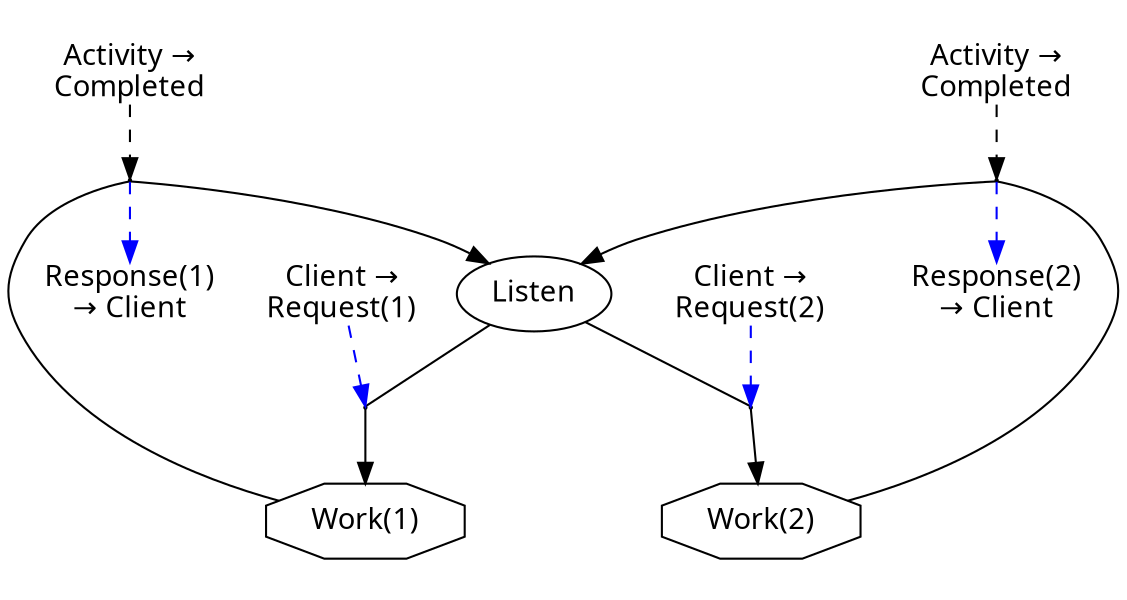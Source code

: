digraph {
color=white;
graph [ fontname="sans-serif" ];
node [ fontname="sans-serif" ];
edge [ fontname="sans-serif" ];
A_0_false [ label="Listen", shape=ellipse ];
A_1_true [ label="Work(1)", shape=octagon ];
subgraph cluster_0 {
T_0_18446744073709551615 [ shape=point, height=0.015, width=0.015 ];
A_0_false -> T_0_18446744073709551615 [ arrowhead=none, direction=forward ];
T_0_18446744073709551615 -> A_1_true;
D_0_18446744073709551615_1 [ label="Client &#8594;\nRequest(1)", shape=plain ];
D_0_18446744073709551615_1 -> T_0_18446744073709551615 [ color=Blue, style=dashed ];
}
A_2_true [ label="Work(2)", shape=octagon ];
subgraph cluster_1 {
T_1_18446744073709551615 [ shape=point, height=0.015, width=0.015 ];
A_0_false -> T_1_18446744073709551615 [ arrowhead=none, direction=forward ];
T_1_18446744073709551615 -> A_2_true;
D_1_18446744073709551615_2 [ label="Client &#8594;\nRequest(2)", shape=plain ];
D_1_18446744073709551615_2 -> T_1_18446744073709551615 [ color=Blue, style=dashed ];
}
subgraph cluster_2 {
T_2_18446744073709551615 [ shape=point, height=0.015, width=0.015 ];
A_1_true -> T_2_18446744073709551615 [ arrowhead=none, direction=forward ];
T_2_18446744073709551615 -> A_0_false;
D_2_18446744073709551615_3 [ label="Activity &#8594;\nCompleted", shape=plain ];
D_2_18446744073709551615_3 -> T_2_18446744073709551615 [ color=Black, style=dashed ];
S_2_18446744073709551615_4 [ label="Response(1)\n&#8594; Client", shape=plain ];
T_2_18446744073709551615 -> S_2_18446744073709551615_4 [ color=Blue, style=dashed ];
S_2_18446744073709551615_4 -> A_0_false [ style=invis ];
}
subgraph cluster_3 {
T_3_18446744073709551615 [ shape=point, height=0.015, width=0.015 ];
A_2_true -> T_3_18446744073709551615 [ arrowhead=none, direction=forward ];
T_3_18446744073709551615 -> A_0_false;
D_3_18446744073709551615_3 [ label="Activity &#8594;\nCompleted", shape=plain ];
D_3_18446744073709551615_3 -> T_3_18446744073709551615 [ color=Black, style=dashed ];
S_3_18446744073709551615_5 [ label="Response(2)\n&#8594; Client", shape=plain ];
T_3_18446744073709551615 -> S_3_18446744073709551615_5 [ color=Blue, style=dashed ];
S_3_18446744073709551615_5 -> A_0_false [ style=invis ];
}
}
